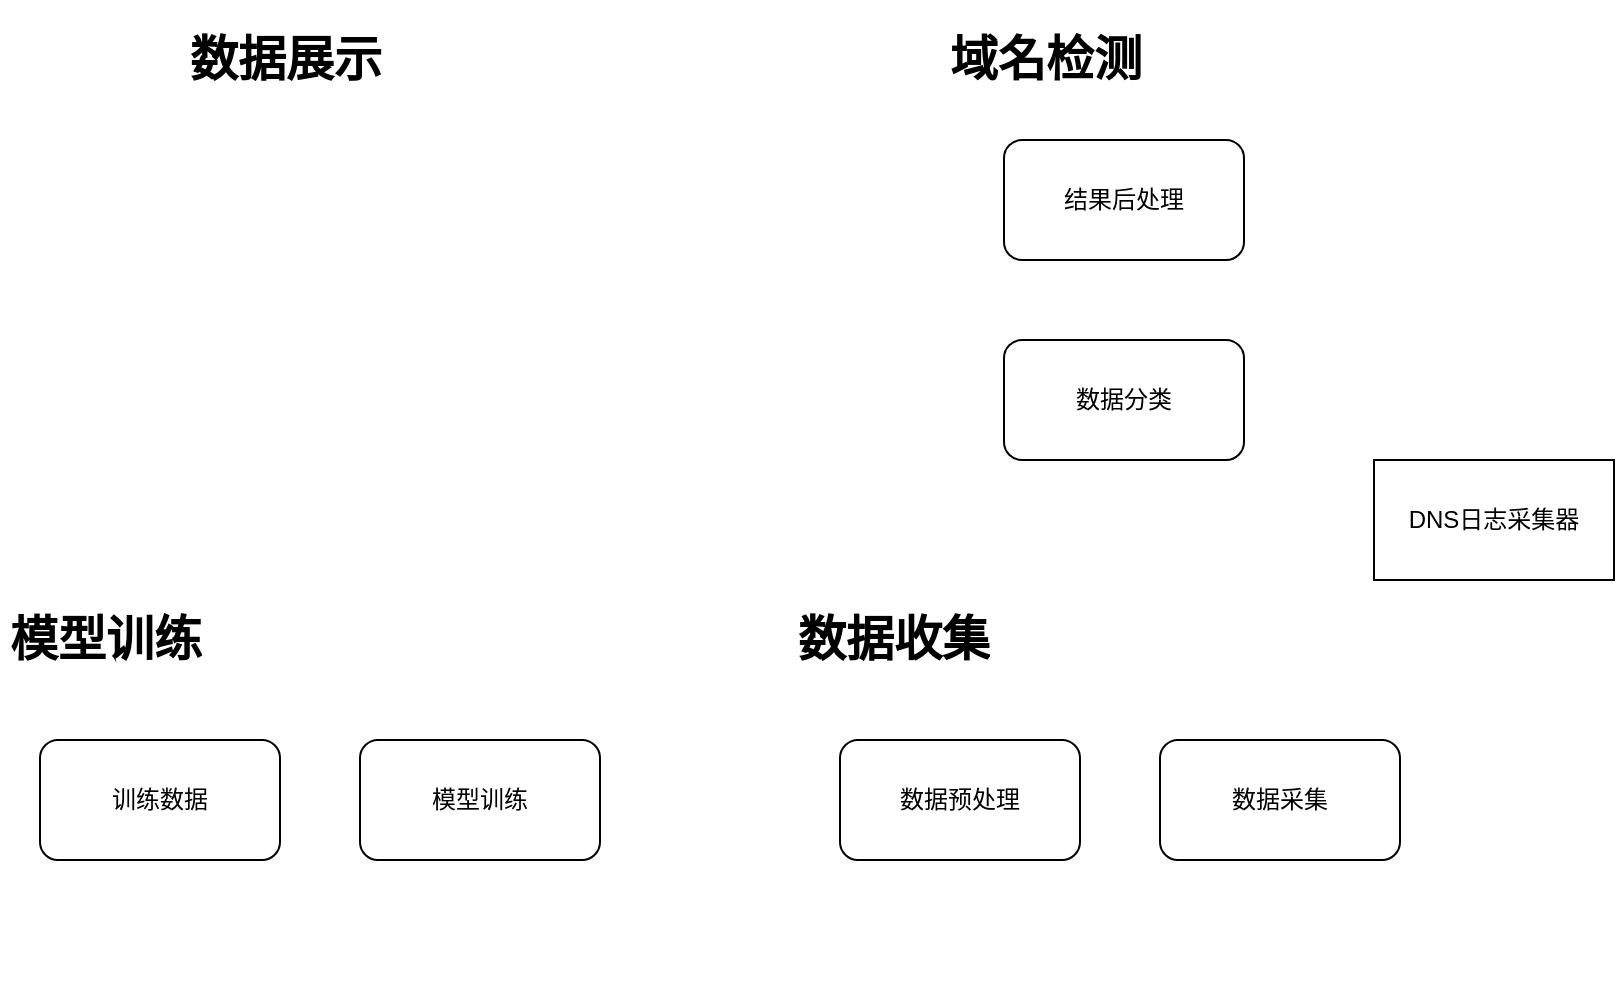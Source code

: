 <mxfile version="22.1.5" type="github">
  <diagram name="第 1 页" id="uzhM0Xe-PuWfZdqkZ__s">
    <mxGraphModel dx="2019" dy="1124" grid="1" gridSize="10" guides="1" tooltips="1" connect="1" arrows="1" fold="1" page="1" pageScale="1" pageWidth="827" pageHeight="1169" math="0" shadow="0">
      <root>
        <mxCell id="0" />
        <mxCell id="1" parent="0" />
        <mxCell id="g13x6z9LS7QD6a0NOMHG-1" value="DNS日志采集器" style="rounded=0;whiteSpace=wrap;html=1;" vertex="1" parent="1">
          <mxGeometry x="707" y="340" width="120" height="60" as="geometry" />
        </mxCell>
        <mxCell id="g13x6z9LS7QD6a0NOMHG-3" value="结果后处理" style="rounded=1;whiteSpace=wrap;html=1;" vertex="1" parent="1">
          <mxGeometry x="522" y="180" width="120" height="60" as="geometry" />
        </mxCell>
        <mxCell id="g13x6z9LS7QD6a0NOMHG-4" value="数据采集" style="rounded=1;whiteSpace=wrap;html=1;" vertex="1" parent="1">
          <mxGeometry x="600" y="480" width="120" height="60" as="geometry" />
        </mxCell>
        <mxCell id="g13x6z9LS7QD6a0NOMHG-5" value="数据预处理" style="rounded=1;whiteSpace=wrap;html=1;" vertex="1" parent="1">
          <mxGeometry x="440" y="480" width="120" height="60" as="geometry" />
        </mxCell>
        <mxCell id="g13x6z9LS7QD6a0NOMHG-6" value="训练数据" style="rounded=1;whiteSpace=wrap;html=1;" vertex="1" parent="1">
          <mxGeometry x="40" y="480" width="120" height="60" as="geometry" />
        </mxCell>
        <mxCell id="g13x6z9LS7QD6a0NOMHG-7" value="模型训练" style="rounded=1;whiteSpace=wrap;html=1;" vertex="1" parent="1">
          <mxGeometry x="200" y="480" width="120" height="60" as="geometry" />
        </mxCell>
        <mxCell id="g13x6z9LS7QD6a0NOMHG-8" value="数据分类" style="rounded=1;whiteSpace=wrap;html=1;" vertex="1" parent="1">
          <mxGeometry x="522" y="280" width="120" height="60" as="geometry" />
        </mxCell>
        <mxCell id="g13x6z9LS7QD6a0NOMHG-10" value="&lt;h1&gt;模型训练&lt;/h1&gt;&lt;p&gt;&lt;br&gt;&lt;/p&gt;" style="text;html=1;strokeColor=none;fillColor=none;spacing=5;spacingTop=-20;whiteSpace=wrap;overflow=hidden;rounded=0;" vertex="1" parent="1">
          <mxGeometry x="20" y="410" width="340" height="190" as="geometry" />
        </mxCell>
        <mxCell id="g13x6z9LS7QD6a0NOMHG-11" value="&lt;h1&gt;数据收集&lt;/h1&gt;&lt;p&gt;&lt;br&gt;&lt;/p&gt;" style="text;html=1;strokeColor=none;fillColor=none;spacing=5;spacingTop=-20;whiteSpace=wrap;overflow=hidden;rounded=0;" vertex="1" parent="1">
          <mxGeometry x="414" y="410" width="346" height="190" as="geometry" />
        </mxCell>
        <mxCell id="g13x6z9LS7QD6a0NOMHG-13" value="&lt;h1&gt;域名检测&lt;/h1&gt;&lt;p&gt;&lt;br&gt;&lt;/p&gt;" style="text;html=1;strokeColor=none;fillColor=none;spacing=5;spacingTop=-20;whiteSpace=wrap;overflow=hidden;rounded=0;" vertex="1" parent="1">
          <mxGeometry x="490" y="120" width="200" height="250" as="geometry" />
        </mxCell>
        <mxCell id="g13x6z9LS7QD6a0NOMHG-14" value="&lt;h1&gt;数据展示&lt;/h1&gt;&lt;p&gt;&lt;br&gt;&lt;/p&gt;" style="text;html=1;strokeColor=none;fillColor=none;spacing=5;spacingTop=-20;whiteSpace=wrap;overflow=hidden;rounded=0;" vertex="1" parent="1">
          <mxGeometry x="110" y="120" width="190" height="120" as="geometry" />
        </mxCell>
      </root>
    </mxGraphModel>
  </diagram>
</mxfile>
